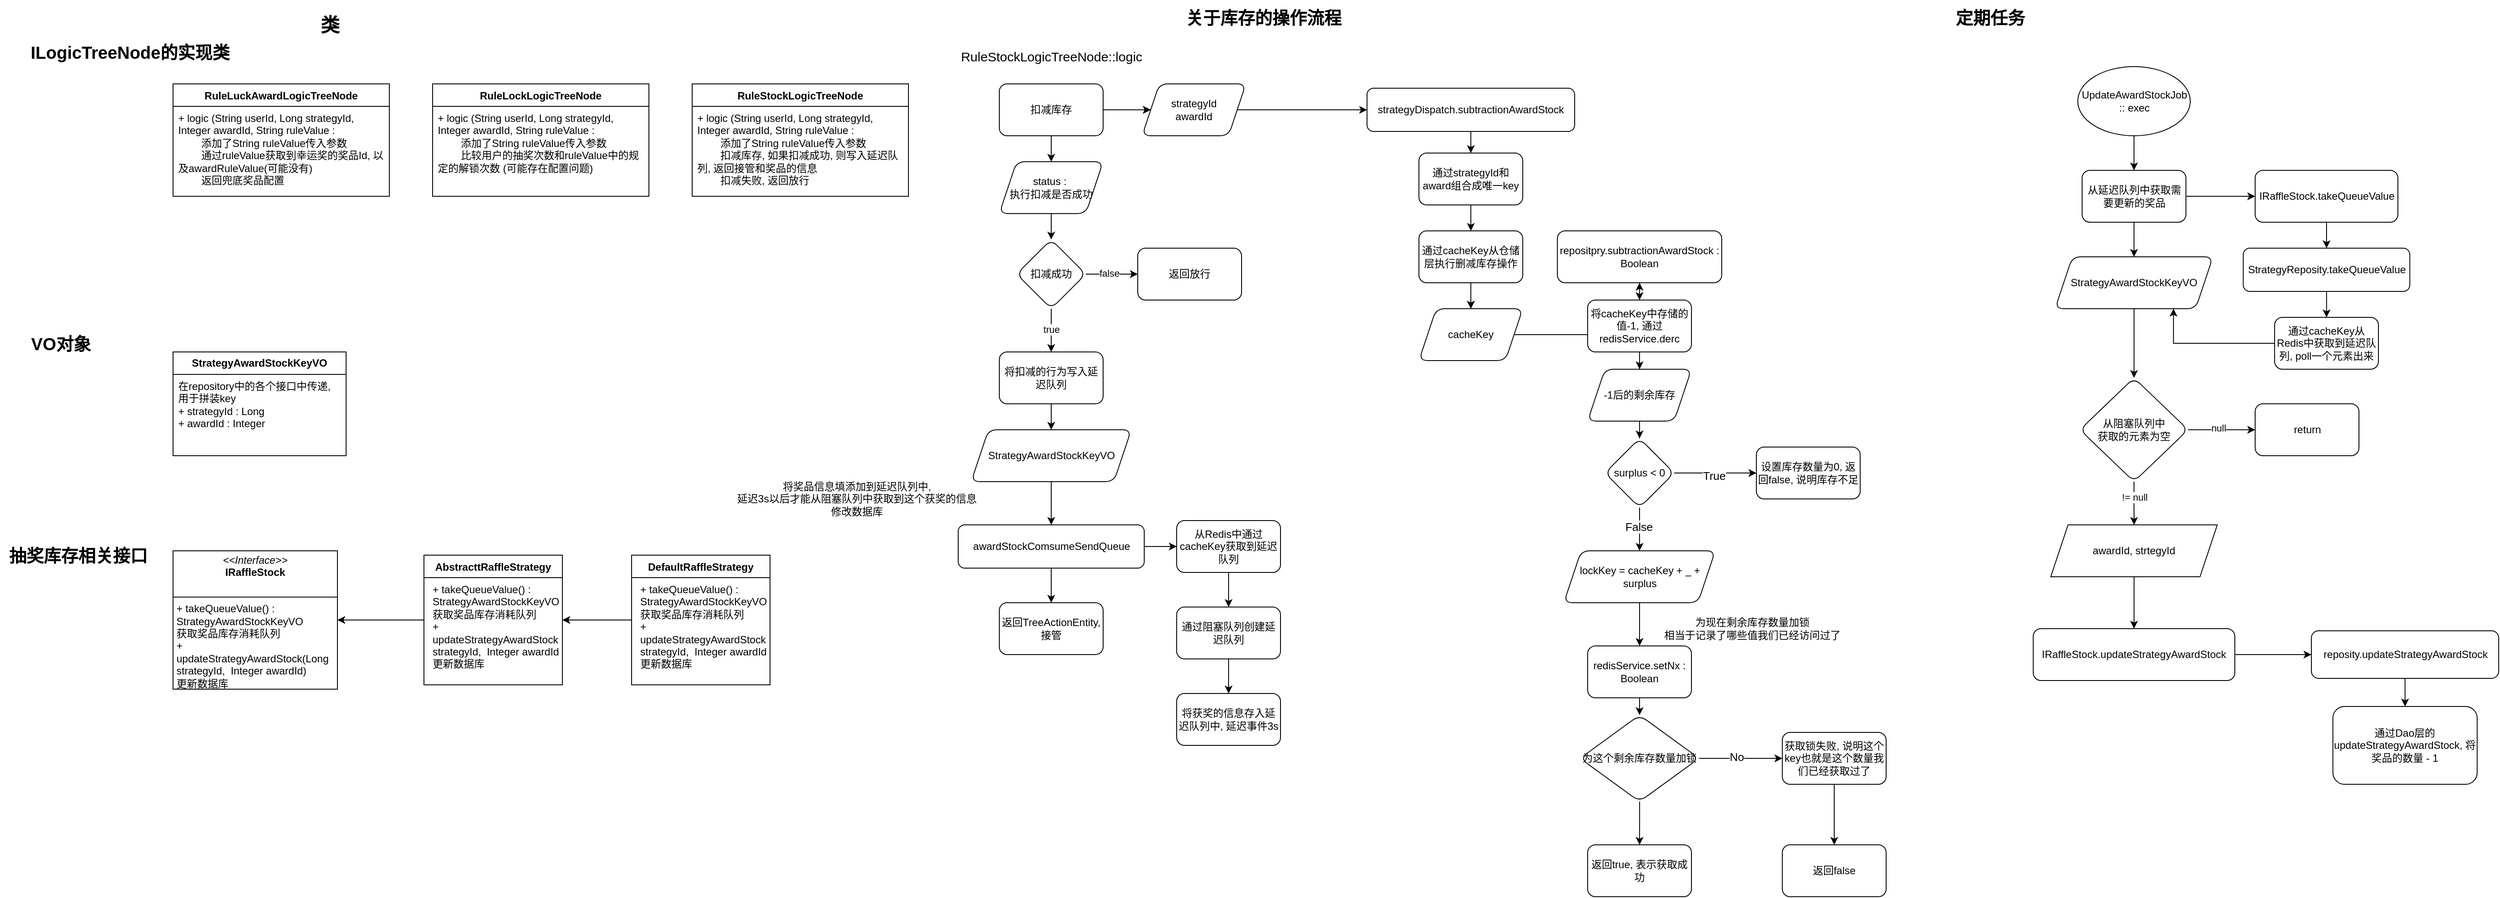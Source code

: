 <mxfile version="26.0.16">
  <diagram id="C5RBs43oDa-KdzZeNtuy" name="Page-1">
    <mxGraphModel dx="2257" dy="690" grid="1" gridSize="10" guides="1" tooltips="1" connect="1" arrows="1" fold="1" page="1" pageScale="1" pageWidth="827" pageHeight="1169" math="0" shadow="0">
      <root>
        <mxCell id="WIyWlLk6GJQsqaUBKTNV-0" />
        <mxCell id="WIyWlLk6GJQsqaUBKTNV-1" parent="WIyWlLk6GJQsqaUBKTNV-0" />
        <mxCell id="Dooa5Wcz_G5T01U4nuBo-0" value="&lt;b&gt;&lt;font style=&quot;font-size: 22px;&quot;&gt;类&lt;/font&gt;&lt;/b&gt;" style="text;html=1;align=center;verticalAlign=middle;resizable=0;points=[];autosize=1;strokeColor=none;fillColor=none;" parent="WIyWlLk6GJQsqaUBKTNV-1" vertex="1">
          <mxGeometry x="-464" y="63" width="50" height="40" as="geometry" />
        </mxCell>
        <mxCell id="Dooa5Wcz_G5T01U4nuBo-1" value="RuleLuckAwardLogicTreeNode" style="swimlane;fontStyle=1;align=center;verticalAlign=top;childLayout=stackLayout;horizontal=1;startSize=26;horizontalStack=0;resizeParent=1;resizeParentMax=0;resizeLast=0;collapsible=1;marginBottom=0;whiteSpace=wrap;html=1;" parent="WIyWlLk6GJQsqaUBKTNV-1" vertex="1">
          <mxGeometry x="-620" y="150" width="250" height="130" as="geometry" />
        </mxCell>
        <mxCell id="Dooa5Wcz_G5T01U4nuBo-4" value="+ logic (String userId, Long strategyId, Integer awardId, String ruleValue :&amp;nbsp;&lt;div&gt;&lt;span style=&quot;white-space: pre;&quot;&gt;&#x9;&lt;/span&gt;添加了String ruleValue传入参数&lt;/div&gt;&lt;div&gt;&lt;span style=&quot;white-space: pre;&quot;&gt;&#x9;&lt;/span&gt;通过ruleValue获取到幸运奖的奖品Id, 以及awardRuleValue(可能没有)&lt;br&gt;&lt;/div&gt;&lt;div&gt;&lt;span style=&quot;white-space: pre;&quot;&gt;&#x9;&lt;/span&gt;返回兜底奖品配置&lt;br&gt;&lt;/div&gt;" style="text;strokeColor=none;fillColor=none;align=left;verticalAlign=top;spacingLeft=4;spacingRight=4;overflow=hidden;rotatable=0;points=[[0,0.5],[1,0.5]];portConstraint=eastwest;whiteSpace=wrap;html=1;" parent="Dooa5Wcz_G5T01U4nuBo-1" vertex="1">
          <mxGeometry y="26" width="250" height="104" as="geometry" />
        </mxCell>
        <mxCell id="Dooa5Wcz_G5T01U4nuBo-5" value="RuleLockLogicTreeNode" style="swimlane;fontStyle=1;align=center;verticalAlign=top;childLayout=stackLayout;horizontal=1;startSize=26;horizontalStack=0;resizeParent=1;resizeParentMax=0;resizeLast=0;collapsible=1;marginBottom=0;whiteSpace=wrap;html=1;" parent="WIyWlLk6GJQsqaUBKTNV-1" vertex="1">
          <mxGeometry x="-320" y="150" width="250" height="130" as="geometry" />
        </mxCell>
        <mxCell id="Dooa5Wcz_G5T01U4nuBo-6" value="+ logic (String userId, Long strategyId, Integer awardId, String ruleValue :&amp;nbsp;&lt;div&gt;&lt;span style=&quot;white-space: pre;&quot;&gt;&#x9;&lt;/span&gt;添加了String ruleValue传入参数&lt;/div&gt;&lt;div&gt;&lt;span style=&quot;white-space: pre;&quot;&gt;&#x9;&lt;/span&gt;比较用户的抽奖次数和ruleValue中的规定的解锁次数 (可能存在配置问题)&lt;/div&gt;" style="text;strokeColor=none;fillColor=none;align=left;verticalAlign=top;spacingLeft=4;spacingRight=4;overflow=hidden;rotatable=0;points=[[0,0.5],[1,0.5]];portConstraint=eastwest;whiteSpace=wrap;html=1;" parent="Dooa5Wcz_G5T01U4nuBo-5" vertex="1">
          <mxGeometry y="26" width="250" height="104" as="geometry" />
        </mxCell>
        <mxCell id="Dooa5Wcz_G5T01U4nuBo-7" value="RuleStockLogicTreeNode" style="swimlane;fontStyle=1;align=center;verticalAlign=top;childLayout=stackLayout;horizontal=1;startSize=26;horizontalStack=0;resizeParent=1;resizeParentMax=0;resizeLast=0;collapsible=1;marginBottom=0;whiteSpace=wrap;html=1;" parent="WIyWlLk6GJQsqaUBKTNV-1" vertex="1">
          <mxGeometry x="-20" y="150" width="250" height="130" as="geometry" />
        </mxCell>
        <mxCell id="Dooa5Wcz_G5T01U4nuBo-8" value="+ logic (String userId, Long strategyId, Integer awardId, String ruleValue :&amp;nbsp;&lt;div&gt;&lt;span style=&quot;white-space: pre;&quot;&gt;&#x9;&lt;/span&gt;添加了String ruleValue传入参数&lt;/div&gt;&lt;div&gt;&lt;span style=&quot;white-space: pre;&quot;&gt;&#x9;&lt;/span&gt;扣减库存, 如果扣减成功, 则写入延迟队列, 返回接管和奖品的信息&lt;br&gt;&lt;span style=&quot;white-space: pre;&quot;&gt;&#x9;&lt;/span&gt;扣减失败, 返回放行&lt;br&gt;&lt;/div&gt;" style="text;strokeColor=none;fillColor=none;align=left;verticalAlign=top;spacingLeft=4;spacingRight=4;overflow=hidden;rotatable=0;points=[[0,0.5],[1,0.5]];portConstraint=eastwest;whiteSpace=wrap;html=1;" parent="Dooa5Wcz_G5T01U4nuBo-7" vertex="1">
          <mxGeometry y="26" width="250" height="104" as="geometry" />
        </mxCell>
        <mxCell id="Dooa5Wcz_G5T01U4nuBo-10" value="&lt;font style=&quot;font-size: 20px;&quot;&gt;关于库存的操作流程&lt;/font&gt;" style="text;html=1;align=center;verticalAlign=middle;resizable=0;points=[];autosize=1;strokeColor=none;fillColor=none;fontStyle=1" parent="WIyWlLk6GJQsqaUBKTNV-1" vertex="1">
          <mxGeometry x="540" y="53" width="200" height="40" as="geometry" />
        </mxCell>
        <mxCell id="Dooa5Wcz_G5T01U4nuBo-15" value="" style="edgeStyle=orthogonalEdgeStyle;rounded=0;orthogonalLoop=1;jettySize=auto;html=1;" parent="WIyWlLk6GJQsqaUBKTNV-1" source="Dooa5Wcz_G5T01U4nuBo-17" target="Dooa5Wcz_G5T01U4nuBo-14" edge="1">
          <mxGeometry relative="1" as="geometry" />
        </mxCell>
        <mxCell id="Dooa5Wcz_G5T01U4nuBo-18" value="" style="edgeStyle=orthogonalEdgeStyle;rounded=0;orthogonalLoop=1;jettySize=auto;html=1;" parent="WIyWlLk6GJQsqaUBKTNV-1" source="Dooa5Wcz_G5T01U4nuBo-11" target="Dooa5Wcz_G5T01U4nuBo-17" edge="1">
          <mxGeometry relative="1" as="geometry" />
        </mxCell>
        <mxCell id="Dooa5Wcz_G5T01U4nuBo-63" value="" style="edgeStyle=orthogonalEdgeStyle;rounded=0;orthogonalLoop=1;jettySize=auto;html=1;" parent="WIyWlLk6GJQsqaUBKTNV-1" source="Dooa5Wcz_G5T01U4nuBo-11" target="Dooa5Wcz_G5T01U4nuBo-62" edge="1">
          <mxGeometry relative="1" as="geometry" />
        </mxCell>
        <mxCell id="Dooa5Wcz_G5T01U4nuBo-11" value="扣减库存" style="rounded=1;whiteSpace=wrap;html=1;" parent="WIyWlLk6GJQsqaUBKTNV-1" vertex="1">
          <mxGeometry x="335" y="150" width="120" height="60" as="geometry" />
        </mxCell>
        <mxCell id="Dooa5Wcz_G5T01U4nuBo-13" value="RuleStockLogicTreeNode::logic" style="text;html=1;align=center;verticalAlign=middle;resizable=0;points=[];autosize=1;strokeColor=none;fillColor=none;fontSize=15;" parent="WIyWlLk6GJQsqaUBKTNV-1" vertex="1">
          <mxGeometry x="280" y="103" width="230" height="30" as="geometry" />
        </mxCell>
        <mxCell id="Dooa5Wcz_G5T01U4nuBo-21" value="" style="edgeStyle=orthogonalEdgeStyle;rounded=0;orthogonalLoop=1;jettySize=auto;html=1;" parent="WIyWlLk6GJQsqaUBKTNV-1" source="Dooa5Wcz_G5T01U4nuBo-14" target="Dooa5Wcz_G5T01U4nuBo-20" edge="1">
          <mxGeometry relative="1" as="geometry" />
        </mxCell>
        <mxCell id="Dooa5Wcz_G5T01U4nuBo-14" value="strategyDispatch.subtractionAwardStock" style="whiteSpace=wrap;html=1;rounded=1;" parent="WIyWlLk6GJQsqaUBKTNV-1" vertex="1">
          <mxGeometry x="760" y="155" width="240" height="50" as="geometry" />
        </mxCell>
        <mxCell id="Dooa5Wcz_G5T01U4nuBo-19" value="" style="edgeStyle=orthogonalEdgeStyle;rounded=0;orthogonalLoop=1;jettySize=auto;html=1;" parent="WIyWlLk6GJQsqaUBKTNV-1" source="Dooa5Wcz_G5T01U4nuBo-11" target="Dooa5Wcz_G5T01U4nuBo-17" edge="1">
          <mxGeometry relative="1" as="geometry">
            <mxPoint x="455" y="180" as="sourcePoint" />
            <mxPoint x="660" y="180" as="targetPoint" />
          </mxGeometry>
        </mxCell>
        <mxCell id="Dooa5Wcz_G5T01U4nuBo-17" value="strategyId&lt;br&gt;awardId" style="shape=parallelogram;perimeter=parallelogramPerimeter;whiteSpace=wrap;html=1;fixedSize=1;rounded=1;" parent="WIyWlLk6GJQsqaUBKTNV-1" vertex="1">
          <mxGeometry x="500" y="150" width="120" height="60" as="geometry" />
        </mxCell>
        <mxCell id="Dooa5Wcz_G5T01U4nuBo-23" value="" style="edgeStyle=orthogonalEdgeStyle;rounded=0;orthogonalLoop=1;jettySize=auto;html=1;" parent="WIyWlLk6GJQsqaUBKTNV-1" source="Dooa5Wcz_G5T01U4nuBo-20" target="Dooa5Wcz_G5T01U4nuBo-22" edge="1">
          <mxGeometry relative="1" as="geometry" />
        </mxCell>
        <mxCell id="Dooa5Wcz_G5T01U4nuBo-20" value="通过strategyId和award组合成唯一key" style="whiteSpace=wrap;html=1;rounded=1;" parent="WIyWlLk6GJQsqaUBKTNV-1" vertex="1">
          <mxGeometry x="820" y="230" width="120" height="60" as="geometry" />
        </mxCell>
        <mxCell id="Dooa5Wcz_G5T01U4nuBo-25" value="" style="edgeStyle=orthogonalEdgeStyle;rounded=0;orthogonalLoop=1;jettySize=auto;html=1;" parent="WIyWlLk6GJQsqaUBKTNV-1" source="Dooa5Wcz_G5T01U4nuBo-26" target="Dooa5Wcz_G5T01U4nuBo-24" edge="1">
          <mxGeometry relative="1" as="geometry" />
        </mxCell>
        <mxCell id="Dooa5Wcz_G5T01U4nuBo-27" value="" style="edgeStyle=orthogonalEdgeStyle;rounded=0;orthogonalLoop=1;jettySize=auto;html=1;" parent="WIyWlLk6GJQsqaUBKTNV-1" source="Dooa5Wcz_G5T01U4nuBo-22" target="Dooa5Wcz_G5T01U4nuBo-26" edge="1">
          <mxGeometry relative="1" as="geometry" />
        </mxCell>
        <mxCell id="Dooa5Wcz_G5T01U4nuBo-22" value="通过cacheKey从仓储层执行删减库存操作" style="whiteSpace=wrap;html=1;rounded=1;" parent="WIyWlLk6GJQsqaUBKTNV-1" vertex="1">
          <mxGeometry x="820" y="320" width="120" height="60" as="geometry" />
        </mxCell>
        <mxCell id="Dooa5Wcz_G5T01U4nuBo-30" value="" style="edgeStyle=orthogonalEdgeStyle;rounded=0;orthogonalLoop=1;jettySize=auto;html=1;" parent="WIyWlLk6GJQsqaUBKTNV-1" source="Dooa5Wcz_G5T01U4nuBo-24" target="Dooa5Wcz_G5T01U4nuBo-29" edge="1">
          <mxGeometry relative="1" as="geometry" />
        </mxCell>
        <mxCell id="Dooa5Wcz_G5T01U4nuBo-24" value="repositpry.subtractionAwardStock : Boolean" style="whiteSpace=wrap;html=1;rounded=1;" parent="WIyWlLk6GJQsqaUBKTNV-1" vertex="1">
          <mxGeometry x="980" y="320" width="190" height="60" as="geometry" />
        </mxCell>
        <mxCell id="Dooa5Wcz_G5T01U4nuBo-28" value="" style="edgeStyle=orthogonalEdgeStyle;rounded=0;orthogonalLoop=1;jettySize=auto;html=1;" parent="WIyWlLk6GJQsqaUBKTNV-1" source="Dooa5Wcz_G5T01U4nuBo-22" target="Dooa5Wcz_G5T01U4nuBo-26" edge="1">
          <mxGeometry relative="1" as="geometry">
            <mxPoint x="940" y="350" as="sourcePoint" />
            <mxPoint x="1130" y="350" as="targetPoint" />
          </mxGeometry>
        </mxCell>
        <mxCell id="Dooa5Wcz_G5T01U4nuBo-26" value="cacheKey" style="shape=parallelogram;perimeter=parallelogramPerimeter;whiteSpace=wrap;html=1;fixedSize=1;rounded=1;" parent="WIyWlLk6GJQsqaUBKTNV-1" vertex="1">
          <mxGeometry x="820" y="410" width="120" height="60" as="geometry" />
        </mxCell>
        <mxCell id="Dooa5Wcz_G5T01U4nuBo-37" value="" style="edgeStyle=orthogonalEdgeStyle;rounded=0;orthogonalLoop=1;jettySize=auto;html=1;" parent="WIyWlLk6GJQsqaUBKTNV-1" source="Dooa5Wcz_G5T01U4nuBo-29" target="Dooa5Wcz_G5T01U4nuBo-36" edge="1">
          <mxGeometry relative="1" as="geometry" />
        </mxCell>
        <mxCell id="Dooa5Wcz_G5T01U4nuBo-29" value="将cacheKey中存储的值-1, 通过redisService.derc" style="whiteSpace=wrap;html=1;rounded=1;" parent="WIyWlLk6GJQsqaUBKTNV-1" vertex="1">
          <mxGeometry x="1015" y="400" width="120" height="60" as="geometry" />
        </mxCell>
        <mxCell id="Dooa5Wcz_G5T01U4nuBo-39" value="" style="edgeStyle=orthogonalEdgeStyle;rounded=0;orthogonalLoop=1;jettySize=auto;html=1;" parent="WIyWlLk6GJQsqaUBKTNV-1" source="Dooa5Wcz_G5T01U4nuBo-36" target="Dooa5Wcz_G5T01U4nuBo-38" edge="1">
          <mxGeometry relative="1" as="geometry" />
        </mxCell>
        <mxCell id="Dooa5Wcz_G5T01U4nuBo-36" value="-1后的剩余库存" style="shape=parallelogram;perimeter=parallelogramPerimeter;whiteSpace=wrap;html=1;fixedSize=1;rounded=1;" parent="WIyWlLk6GJQsqaUBKTNV-1" vertex="1">
          <mxGeometry x="1015" y="480" width="120" height="60" as="geometry" />
        </mxCell>
        <mxCell id="Dooa5Wcz_G5T01U4nuBo-41" value="" style="edgeStyle=orthogonalEdgeStyle;rounded=0;orthogonalLoop=1;jettySize=auto;html=1;" parent="WIyWlLk6GJQsqaUBKTNV-1" source="Dooa5Wcz_G5T01U4nuBo-38" target="Dooa5Wcz_G5T01U4nuBo-40" edge="1">
          <mxGeometry relative="1" as="geometry" />
        </mxCell>
        <mxCell id="Dooa5Wcz_G5T01U4nuBo-42" value="&lt;font style=&quot;font-size: 13px;&quot;&gt;True&lt;/font&gt;" style="edgeLabel;html=1;align=center;verticalAlign=middle;resizable=0;points=[];" parent="Dooa5Wcz_G5T01U4nuBo-41" vertex="1" connectable="0">
          <mxGeometry x="-0.039" y="-3" relative="1" as="geometry">
            <mxPoint as="offset" />
          </mxGeometry>
        </mxCell>
        <mxCell id="Dooa5Wcz_G5T01U4nuBo-44" value="" style="edgeStyle=orthogonalEdgeStyle;rounded=0;orthogonalLoop=1;jettySize=auto;html=1;" parent="WIyWlLk6GJQsqaUBKTNV-1" source="Dooa5Wcz_G5T01U4nuBo-38" target="Dooa5Wcz_G5T01U4nuBo-43" edge="1">
          <mxGeometry relative="1" as="geometry" />
        </mxCell>
        <mxCell id="Dooa5Wcz_G5T01U4nuBo-46" value="&lt;font style=&quot;font-size: 13px;&quot;&gt;False&lt;/font&gt;" style="edgeLabel;html=1;align=center;verticalAlign=middle;resizable=0;points=[];" parent="Dooa5Wcz_G5T01U4nuBo-44" vertex="1" connectable="0">
          <mxGeometry x="-0.141" y="-1" relative="1" as="geometry">
            <mxPoint as="offset" />
          </mxGeometry>
        </mxCell>
        <mxCell id="Dooa5Wcz_G5T01U4nuBo-38" value="surplus &amp;lt; 0" style="rhombus;whiteSpace=wrap;html=1;rounded=1;" parent="WIyWlLk6GJQsqaUBKTNV-1" vertex="1">
          <mxGeometry x="1035" y="560" width="80" height="80" as="geometry" />
        </mxCell>
        <mxCell id="Dooa5Wcz_G5T01U4nuBo-40" value="设置库存数量为0, 返回false, 说明库存不足" style="whiteSpace=wrap;html=1;rounded=1;" parent="WIyWlLk6GJQsqaUBKTNV-1" vertex="1">
          <mxGeometry x="1210" y="570" width="120" height="60" as="geometry" />
        </mxCell>
        <mxCell id="Dooa5Wcz_G5T01U4nuBo-49" style="edgeStyle=orthogonalEdgeStyle;rounded=0;orthogonalLoop=1;jettySize=auto;html=1;entryX=0.5;entryY=0;entryDx=0;entryDy=0;" parent="WIyWlLk6GJQsqaUBKTNV-1" source="Dooa5Wcz_G5T01U4nuBo-43" target="Dooa5Wcz_G5T01U4nuBo-47" edge="1">
          <mxGeometry relative="1" as="geometry" />
        </mxCell>
        <mxCell id="Dooa5Wcz_G5T01U4nuBo-43" value="lockKey = cacheKey + _ + surplus" style="shape=parallelogram;perimeter=parallelogramPerimeter;whiteSpace=wrap;html=1;fixedSize=1;rounded=1;" parent="WIyWlLk6GJQsqaUBKTNV-1" vertex="1">
          <mxGeometry x="987.5" y="690" width="175" height="60" as="geometry" />
        </mxCell>
        <mxCell id="Dooa5Wcz_G5T01U4nuBo-54" value="" style="edgeStyle=orthogonalEdgeStyle;rounded=0;orthogonalLoop=1;jettySize=auto;html=1;" parent="WIyWlLk6GJQsqaUBKTNV-1" source="Dooa5Wcz_G5T01U4nuBo-47" target="Dooa5Wcz_G5T01U4nuBo-53" edge="1">
          <mxGeometry relative="1" as="geometry" />
        </mxCell>
        <mxCell id="Dooa5Wcz_G5T01U4nuBo-47" value="redisService.setNx : Boolean" style="whiteSpace=wrap;html=1;rounded=1;" parent="WIyWlLk6GJQsqaUBKTNV-1" vertex="1">
          <mxGeometry x="1015" y="800" width="120" height="60" as="geometry" />
        </mxCell>
        <mxCell id="Dooa5Wcz_G5T01U4nuBo-50" value="为现在剩余库存数量加锁&lt;br&gt;相当于记录了哪些值我们已经访问过了" style="text;html=1;align=center;verticalAlign=middle;resizable=0;points=[];autosize=1;strokeColor=none;fillColor=none;" parent="WIyWlLk6GJQsqaUBKTNV-1" vertex="1">
          <mxGeometry x="1090" y="760" width="230" height="40" as="geometry" />
        </mxCell>
        <mxCell id="Dooa5Wcz_G5T01U4nuBo-56" value="" style="edgeStyle=orthogonalEdgeStyle;rounded=0;orthogonalLoop=1;jettySize=auto;html=1;" parent="WIyWlLk6GJQsqaUBKTNV-1" source="Dooa5Wcz_G5T01U4nuBo-53" target="Dooa5Wcz_G5T01U4nuBo-55" edge="1">
          <mxGeometry relative="1" as="geometry" />
        </mxCell>
        <mxCell id="Dooa5Wcz_G5T01U4nuBo-59" value="&lt;font style=&quot;font-size: 13px;&quot;&gt;No&lt;/font&gt;" style="edgeLabel;html=1;align=center;verticalAlign=middle;resizable=0;points=[];" parent="Dooa5Wcz_G5T01U4nuBo-56" vertex="1" connectable="0">
          <mxGeometry x="-0.108" y="2" relative="1" as="geometry">
            <mxPoint as="offset" />
          </mxGeometry>
        </mxCell>
        <mxCell id="Dooa5Wcz_G5T01U4nuBo-58" value="" style="edgeStyle=orthogonalEdgeStyle;rounded=0;orthogonalLoop=1;jettySize=auto;html=1;" parent="WIyWlLk6GJQsqaUBKTNV-1" source="Dooa5Wcz_G5T01U4nuBo-53" target="Dooa5Wcz_G5T01U4nuBo-57" edge="1">
          <mxGeometry relative="1" as="geometry" />
        </mxCell>
        <mxCell id="Dooa5Wcz_G5T01U4nuBo-53" value="为这个剩余库存数量加锁" style="rhombus;whiteSpace=wrap;html=1;rounded=1;" parent="WIyWlLk6GJQsqaUBKTNV-1" vertex="1">
          <mxGeometry x="1006.25" y="880" width="137.5" height="100" as="geometry" />
        </mxCell>
        <mxCell id="Dooa5Wcz_G5T01U4nuBo-61" value="" style="edgeStyle=orthogonalEdgeStyle;rounded=0;orthogonalLoop=1;jettySize=auto;html=1;" parent="WIyWlLk6GJQsqaUBKTNV-1" source="Dooa5Wcz_G5T01U4nuBo-55" target="Dooa5Wcz_G5T01U4nuBo-60" edge="1">
          <mxGeometry relative="1" as="geometry" />
        </mxCell>
        <mxCell id="Dooa5Wcz_G5T01U4nuBo-55" value="获取锁失败, 说明这个key也就是这个数量我们已经获取过了" style="whiteSpace=wrap;html=1;rounded=1;" parent="WIyWlLk6GJQsqaUBKTNV-1" vertex="1">
          <mxGeometry x="1240" y="900" width="120" height="60" as="geometry" />
        </mxCell>
        <mxCell id="Dooa5Wcz_G5T01U4nuBo-57" value="返回true, 表示获取成功" style="whiteSpace=wrap;html=1;rounded=1;" parent="WIyWlLk6GJQsqaUBKTNV-1" vertex="1">
          <mxGeometry x="1015" y="1030" width="120" height="60" as="geometry" />
        </mxCell>
        <mxCell id="Dooa5Wcz_G5T01U4nuBo-60" value="返回false" style="whiteSpace=wrap;html=1;rounded=1;" parent="WIyWlLk6GJQsqaUBKTNV-1" vertex="1">
          <mxGeometry x="1240" y="1030" width="120" height="60" as="geometry" />
        </mxCell>
        <mxCell id="Dooa5Wcz_G5T01U4nuBo-67" value="" style="edgeStyle=orthogonalEdgeStyle;rounded=0;orthogonalLoop=1;jettySize=auto;html=1;" parent="WIyWlLk6GJQsqaUBKTNV-1" source="Dooa5Wcz_G5T01U4nuBo-62" target="Dooa5Wcz_G5T01U4nuBo-66" edge="1">
          <mxGeometry relative="1" as="geometry" />
        </mxCell>
        <mxCell id="Dooa5Wcz_G5T01U4nuBo-62" value="status :&amp;nbsp;&lt;br&gt;执行扣减是否成功" style="shape=parallelogram;perimeter=parallelogramPerimeter;whiteSpace=wrap;html=1;fixedSize=1;rounded=1;" parent="WIyWlLk6GJQsqaUBKTNV-1" vertex="1">
          <mxGeometry x="335" y="240" width="120" height="60" as="geometry" />
        </mxCell>
        <mxCell id="Dooa5Wcz_G5T01U4nuBo-69" value="" style="edgeStyle=orthogonalEdgeStyle;rounded=0;orthogonalLoop=1;jettySize=auto;html=1;" parent="WIyWlLk6GJQsqaUBKTNV-1" source="Dooa5Wcz_G5T01U4nuBo-66" target="Dooa5Wcz_G5T01U4nuBo-68" edge="1">
          <mxGeometry relative="1" as="geometry" />
        </mxCell>
        <mxCell id="Dooa5Wcz_G5T01U4nuBo-70" value="false" style="edgeLabel;html=1;align=center;verticalAlign=middle;resizable=0;points=[];" parent="Dooa5Wcz_G5T01U4nuBo-69" vertex="1" connectable="0">
          <mxGeometry x="-0.105" y="1" relative="1" as="geometry">
            <mxPoint as="offset" />
          </mxGeometry>
        </mxCell>
        <mxCell id="Dooa5Wcz_G5T01U4nuBo-72" value="" style="edgeStyle=orthogonalEdgeStyle;rounded=0;orthogonalLoop=1;jettySize=auto;html=1;" parent="WIyWlLk6GJQsqaUBKTNV-1" source="Dooa5Wcz_G5T01U4nuBo-66" target="Dooa5Wcz_G5T01U4nuBo-71" edge="1">
          <mxGeometry relative="1" as="geometry" />
        </mxCell>
        <mxCell id="Dooa5Wcz_G5T01U4nuBo-73" value="true" style="edgeLabel;html=1;align=center;verticalAlign=middle;resizable=0;points=[];" parent="Dooa5Wcz_G5T01U4nuBo-72" vertex="1" connectable="0">
          <mxGeometry x="-0.037" relative="1" as="geometry">
            <mxPoint as="offset" />
          </mxGeometry>
        </mxCell>
        <mxCell id="Dooa5Wcz_G5T01U4nuBo-66" value="扣减成功" style="rhombus;whiteSpace=wrap;html=1;rounded=1;" parent="WIyWlLk6GJQsqaUBKTNV-1" vertex="1">
          <mxGeometry x="355" y="330" width="80" height="80" as="geometry" />
        </mxCell>
        <mxCell id="Dooa5Wcz_G5T01U4nuBo-68" value="返回放行" style="whiteSpace=wrap;html=1;rounded=1;" parent="WIyWlLk6GJQsqaUBKTNV-1" vertex="1">
          <mxGeometry x="495" y="340" width="120" height="60" as="geometry" />
        </mxCell>
        <mxCell id="Dooa5Wcz_G5T01U4nuBo-75" value="" style="edgeStyle=orthogonalEdgeStyle;rounded=0;orthogonalLoop=1;jettySize=auto;html=1;" parent="WIyWlLk6GJQsqaUBKTNV-1" source="Dooa5Wcz_G5T01U4nuBo-71" target="Dooa5Wcz_G5T01U4nuBo-74" edge="1">
          <mxGeometry relative="1" as="geometry" />
        </mxCell>
        <mxCell id="Dooa5Wcz_G5T01U4nuBo-71" value="将扣减的行为写入延迟队列" style="whiteSpace=wrap;html=1;rounded=1;" parent="WIyWlLk6GJQsqaUBKTNV-1" vertex="1">
          <mxGeometry x="335" y="460" width="120" height="60" as="geometry" />
        </mxCell>
        <mxCell id="Dooa5Wcz_G5T01U4nuBo-77" value="" style="edgeStyle=orthogonalEdgeStyle;rounded=0;orthogonalLoop=1;jettySize=auto;html=1;" parent="WIyWlLk6GJQsqaUBKTNV-1" source="Dooa5Wcz_G5T01U4nuBo-74" target="Dooa5Wcz_G5T01U4nuBo-76" edge="1">
          <mxGeometry relative="1" as="geometry" />
        </mxCell>
        <mxCell id="Dooa5Wcz_G5T01U4nuBo-74" value="StrategyAwardStockKeyVO" style="shape=parallelogram;perimeter=parallelogramPerimeter;whiteSpace=wrap;html=1;fixedSize=1;rounded=1;" parent="WIyWlLk6GJQsqaUBKTNV-1" vertex="1">
          <mxGeometry x="302.5" y="550" width="185" height="60" as="geometry" />
        </mxCell>
        <mxCell id="Dooa5Wcz_G5T01U4nuBo-79" value="" style="edgeStyle=orthogonalEdgeStyle;rounded=0;orthogonalLoop=1;jettySize=auto;html=1;" parent="WIyWlLk6GJQsqaUBKTNV-1" source="Dooa5Wcz_G5T01U4nuBo-76" target="Dooa5Wcz_G5T01U4nuBo-78" edge="1">
          <mxGeometry relative="1" as="geometry" />
        </mxCell>
        <mxCell id="tSwcjx71p-jMXjv4zV67-3" value="" style="edgeStyle=orthogonalEdgeStyle;rounded=0;orthogonalLoop=1;jettySize=auto;html=1;" parent="WIyWlLk6GJQsqaUBKTNV-1" source="Dooa5Wcz_G5T01U4nuBo-76" target="tSwcjx71p-jMXjv4zV67-2" edge="1">
          <mxGeometry relative="1" as="geometry" />
        </mxCell>
        <mxCell id="Dooa5Wcz_G5T01U4nuBo-76" value="awardStockComsumeSendQueue" style="whiteSpace=wrap;html=1;rounded=1;" parent="WIyWlLk6GJQsqaUBKTNV-1" vertex="1">
          <mxGeometry x="287.5" y="660" width="215" height="50" as="geometry" />
        </mxCell>
        <mxCell id="Dooa5Wcz_G5T01U4nuBo-82" value="" style="edgeStyle=orthogonalEdgeStyle;rounded=0;orthogonalLoop=1;jettySize=auto;html=1;" parent="WIyWlLk6GJQsqaUBKTNV-1" source="Dooa5Wcz_G5T01U4nuBo-78" target="Dooa5Wcz_G5T01U4nuBo-81" edge="1">
          <mxGeometry relative="1" as="geometry" />
        </mxCell>
        <mxCell id="Dooa5Wcz_G5T01U4nuBo-78" value="从Redis中通过cacheKey获取到延迟队列" style="whiteSpace=wrap;html=1;rounded=1;" parent="WIyWlLk6GJQsqaUBKTNV-1" vertex="1">
          <mxGeometry x="540" y="655" width="120" height="60" as="geometry" />
        </mxCell>
        <mxCell id="Dooa5Wcz_G5T01U4nuBo-80" value="将奖品信息填添加到延迟队列中, &lt;br&gt;延迟3s以后才能从阻塞队列中获取到这个获奖的信息&lt;br&gt;修改数据库" style="text;html=1;align=center;verticalAlign=middle;resizable=0;points=[];autosize=1;strokeColor=none;fillColor=none;" parent="WIyWlLk6GJQsqaUBKTNV-1" vertex="1">
          <mxGeometry x="20" y="600" width="300" height="60" as="geometry" />
        </mxCell>
        <mxCell id="Dooa5Wcz_G5T01U4nuBo-84" value="" style="edgeStyle=orthogonalEdgeStyle;rounded=0;orthogonalLoop=1;jettySize=auto;html=1;" parent="WIyWlLk6GJQsqaUBKTNV-1" source="Dooa5Wcz_G5T01U4nuBo-81" target="Dooa5Wcz_G5T01U4nuBo-83" edge="1">
          <mxGeometry relative="1" as="geometry" />
        </mxCell>
        <mxCell id="Dooa5Wcz_G5T01U4nuBo-81" value="通过阻塞队列创建延迟队列" style="whiteSpace=wrap;html=1;rounded=1;" parent="WIyWlLk6GJQsqaUBKTNV-1" vertex="1">
          <mxGeometry x="540" y="755" width="120" height="60" as="geometry" />
        </mxCell>
        <mxCell id="Dooa5Wcz_G5T01U4nuBo-83" value="将获奖的信息存入延迟队列中, 延迟事件3s" style="whiteSpace=wrap;html=1;rounded=1;" parent="WIyWlLk6GJQsqaUBKTNV-1" vertex="1">
          <mxGeometry x="540" y="855" width="120" height="60" as="geometry" />
        </mxCell>
        <mxCell id="Dooa5Wcz_G5T01U4nuBo-86" value="&lt;b&gt;StrategyAwardStockKeyVO&lt;/b&gt;" style="swimlane;fontStyle=0;childLayout=stackLayout;horizontal=1;startSize=26;fillColor=none;horizontalStack=0;resizeParent=1;resizeParentMax=0;resizeLast=0;collapsible=1;marginBottom=0;whiteSpace=wrap;html=1;" parent="WIyWlLk6GJQsqaUBKTNV-1" vertex="1">
          <mxGeometry x="-620" y="460" width="200" height="120" as="geometry" />
        </mxCell>
        <mxCell id="Dooa5Wcz_G5T01U4nuBo-87" value="在repository中的各个接口中传递, 用于拼装key&lt;br&gt;+ strategyId : Long&lt;div&gt;+ awardId : Integer&lt;/div&gt;" style="text;strokeColor=none;fillColor=none;align=left;verticalAlign=top;spacingLeft=4;spacingRight=4;overflow=hidden;rotatable=0;points=[[0,0.5],[1,0.5]];portConstraint=eastwest;whiteSpace=wrap;html=1;fontStyle=0" parent="Dooa5Wcz_G5T01U4nuBo-86" vertex="1">
          <mxGeometry y="26" width="200" height="94" as="geometry" />
        </mxCell>
        <mxCell id="Dooa5Wcz_G5T01U4nuBo-90" value="&lt;font style=&quot;font-size: 20px;&quot;&gt;VO对象&lt;/font&gt;" style="text;html=1;align=center;verticalAlign=middle;resizable=0;points=[];autosize=1;strokeColor=none;fillColor=none;fontStyle=1" parent="WIyWlLk6GJQsqaUBKTNV-1" vertex="1">
          <mxGeometry x="-795" y="430" width="90" height="40" as="geometry" />
        </mxCell>
        <mxCell id="tSwcjx71p-jMXjv4zV67-1" value="&lt;b&gt;&lt;font style=&quot;font-size: 20px;&quot;&gt;ILogicTreeNode的实现类&lt;/font&gt;&lt;/b&gt;" style="text;html=1;align=center;verticalAlign=middle;resizable=0;points=[];autosize=1;strokeColor=none;fillColor=none;" parent="WIyWlLk6GJQsqaUBKTNV-1" vertex="1">
          <mxGeometry x="-795" y="93" width="250" height="40" as="geometry" />
        </mxCell>
        <mxCell id="tSwcjx71p-jMXjv4zV67-2" value="返回TreeActionEntity, 接管" style="rounded=1;whiteSpace=wrap;html=1;" parent="WIyWlLk6GJQsqaUBKTNV-1" vertex="1">
          <mxGeometry x="335" y="750" width="120" height="60" as="geometry" />
        </mxCell>
        <mxCell id="IyqTNhM_q4GYK48droa2-0" value="&lt;b&gt;&lt;font style=&quot;font-size: 20px;&quot;&gt;抽奖库存相关接口&lt;/font&gt;&lt;/b&gt;" style="text;html=1;align=center;verticalAlign=middle;resizable=0;points=[];autosize=1;strokeColor=none;fillColor=none;" vertex="1" parent="WIyWlLk6GJQsqaUBKTNV-1">
          <mxGeometry x="-820" y="675" width="180" height="40" as="geometry" />
        </mxCell>
        <mxCell id="IyqTNhM_q4GYK48droa2-1" value="&lt;p style=&quot;margin:0px;margin-top:4px;text-align:center;&quot;&gt;&lt;i&gt;&amp;lt;&amp;lt;Interface&amp;gt;&amp;gt;&lt;/i&gt;&lt;br&gt;&lt;b&gt;IRaffleStock&lt;/b&gt;&lt;/p&gt;&lt;p style=&quot;margin:0px;margin-left:4px;&quot;&gt;&lt;br&gt;&lt;/p&gt;&lt;hr size=&quot;1&quot; style=&quot;border-style:solid;&quot;&gt;&lt;p style=&quot;margin:0px;margin-left:4px;&quot;&gt;+ takeQueueValue() : StrategyAwardStockKeyVO&lt;/p&gt;&lt;p style=&quot;margin:0px;margin-left:4px;&quot;&gt;获取奖品库存消耗队列&lt;/p&gt;&lt;p style=&quot;margin:0px;margin-left:4px;&quot;&gt;+ updateStrategyAwardStock(Long strategyId,&amp;nbsp; Integer awardId)&lt;/p&gt;&lt;p style=&quot;margin:0px;margin-left:4px;&quot;&gt;更新数据库&lt;/p&gt;" style="verticalAlign=top;align=left;overflow=fill;html=1;whiteSpace=wrap;" vertex="1" parent="WIyWlLk6GJQsqaUBKTNV-1">
          <mxGeometry x="-620" y="690" width="190" height="160" as="geometry" />
        </mxCell>
        <mxCell id="IyqTNhM_q4GYK48droa2-12" value="" style="edgeStyle=orthogonalEdgeStyle;rounded=0;orthogonalLoop=1;jettySize=auto;html=1;" edge="1" parent="WIyWlLk6GJQsqaUBKTNV-1" source="IyqTNhM_q4GYK48droa2-2" target="IyqTNhM_q4GYK48droa2-10">
          <mxGeometry relative="1" as="geometry" />
        </mxCell>
        <mxCell id="IyqTNhM_q4GYK48droa2-2" value="DefaultRaffleStrategy" style="swimlane;fontStyle=1;align=center;verticalAlign=top;childLayout=stackLayout;horizontal=1;startSize=26;horizontalStack=0;resizeParent=1;resizeParentMax=0;resizeLast=0;collapsible=1;marginBottom=0;whiteSpace=wrap;html=1;" vertex="1" parent="WIyWlLk6GJQsqaUBKTNV-1">
          <mxGeometry x="-90" y="695" width="160" height="150" as="geometry" />
        </mxCell>
        <mxCell id="IyqTNhM_q4GYK48droa2-5" value="&lt;p style=&quot;margin: 0px 0px 0px 4px;&quot;&gt;+ takeQueueValue() : StrategyAwardStockKeyVO&lt;/p&gt;&lt;p style=&quot;margin: 0px 0px 0px 4px;&quot;&gt;获取奖品库存消耗队列&lt;/p&gt;&lt;p style=&quot;margin: 0px 0px 0px 4px;&quot;&gt;+ updateStrategyAwardStock(Long strategyId,&amp;nbsp; Integer awardId)&lt;/p&gt;&lt;p style=&quot;margin: 0px 0px 0px 4px;&quot;&gt;更新数据库&lt;/p&gt;" style="text;strokeColor=none;fillColor=none;align=left;verticalAlign=top;spacingLeft=4;spacingRight=4;overflow=hidden;rotatable=0;points=[[0,0.5],[1,0.5]];portConstraint=eastwest;whiteSpace=wrap;html=1;" vertex="1" parent="IyqTNhM_q4GYK48droa2-2">
          <mxGeometry y="26" width="160" height="124" as="geometry" />
        </mxCell>
        <mxCell id="IyqTNhM_q4GYK48droa2-13" style="edgeStyle=orthogonalEdgeStyle;rounded=0;orthogonalLoop=1;jettySize=auto;html=1;" edge="1" parent="WIyWlLk6GJQsqaUBKTNV-1" source="IyqTNhM_q4GYK48droa2-10" target="IyqTNhM_q4GYK48droa2-1">
          <mxGeometry relative="1" as="geometry" />
        </mxCell>
        <mxCell id="IyqTNhM_q4GYK48droa2-10" value="AbstracttRaffleStrategy" style="swimlane;fontStyle=1;align=center;verticalAlign=top;childLayout=stackLayout;horizontal=1;startSize=26;horizontalStack=0;resizeParent=1;resizeParentMax=0;resizeLast=0;collapsible=1;marginBottom=0;whiteSpace=wrap;html=1;" vertex="1" parent="WIyWlLk6GJQsqaUBKTNV-1">
          <mxGeometry x="-330" y="695" width="160" height="150" as="geometry" />
        </mxCell>
        <mxCell id="IyqTNhM_q4GYK48droa2-11" value="&lt;p style=&quot;margin: 0px 0px 0px 4px;&quot;&gt;+ takeQueueValue() : StrategyAwardStockKeyVO&lt;/p&gt;&lt;p style=&quot;margin: 0px 0px 0px 4px;&quot;&gt;获取奖品库存消耗队列&lt;/p&gt;&lt;p style=&quot;margin: 0px 0px 0px 4px;&quot;&gt;+ updateStrategyAwardStock(Long strategyId,&amp;nbsp; Integer awardId)&lt;/p&gt;&lt;p style=&quot;margin: 0px 0px 0px 4px;&quot;&gt;更新数据库&lt;/p&gt;" style="text;strokeColor=none;fillColor=none;align=left;verticalAlign=top;spacingLeft=4;spacingRight=4;overflow=hidden;rotatable=0;points=[[0,0.5],[1,0.5]];portConstraint=eastwest;whiteSpace=wrap;html=1;" vertex="1" parent="IyqTNhM_q4GYK48droa2-10">
          <mxGeometry y="26" width="160" height="124" as="geometry" />
        </mxCell>
        <mxCell id="IyqTNhM_q4GYK48droa2-14" value="&lt;b&gt;&lt;font style=&quot;font-size: 20px;&quot;&gt;定期任务&lt;/font&gt;&lt;/b&gt;" style="text;html=1;align=center;verticalAlign=middle;resizable=0;points=[];autosize=1;strokeColor=none;fillColor=none;" vertex="1" parent="WIyWlLk6GJQsqaUBKTNV-1">
          <mxGeometry x="1430" y="53" width="100" height="40" as="geometry" />
        </mxCell>
        <mxCell id="IyqTNhM_q4GYK48droa2-17" value="" style="edgeStyle=orthogonalEdgeStyle;rounded=0;orthogonalLoop=1;jettySize=auto;html=1;" edge="1" parent="WIyWlLk6GJQsqaUBKTNV-1" source="IyqTNhM_q4GYK48droa2-15" target="IyqTNhM_q4GYK48droa2-16">
          <mxGeometry relative="1" as="geometry" />
        </mxCell>
        <mxCell id="IyqTNhM_q4GYK48droa2-15" value="UpdateAwardStockJob :: exec" style="ellipse;whiteSpace=wrap;html=1;rounded=1;" vertex="1" parent="WIyWlLk6GJQsqaUBKTNV-1">
          <mxGeometry x="1581.5" y="130" width="130" height="80" as="geometry" />
        </mxCell>
        <mxCell id="IyqTNhM_q4GYK48droa2-19" value="" style="edgeStyle=orthogonalEdgeStyle;rounded=0;orthogonalLoop=1;jettySize=auto;html=1;" edge="1" parent="WIyWlLk6GJQsqaUBKTNV-1" source="IyqTNhM_q4GYK48droa2-16" target="IyqTNhM_q4GYK48droa2-18">
          <mxGeometry relative="1" as="geometry" />
        </mxCell>
        <mxCell id="IyqTNhM_q4GYK48droa2-29" style="edgeStyle=orthogonalEdgeStyle;rounded=0;orthogonalLoop=1;jettySize=auto;html=1;entryX=0.5;entryY=0;entryDx=0;entryDy=0;" edge="1" parent="WIyWlLk6GJQsqaUBKTNV-1" source="IyqTNhM_q4GYK48droa2-16" target="IyqTNhM_q4GYK48droa2-25">
          <mxGeometry relative="1" as="geometry" />
        </mxCell>
        <mxCell id="IyqTNhM_q4GYK48droa2-16" value="从延迟队列中获取需要更新的奖品" style="whiteSpace=wrap;html=1;rounded=1;" vertex="1" parent="WIyWlLk6GJQsqaUBKTNV-1">
          <mxGeometry x="1586.5" y="250" width="120" height="60" as="geometry" />
        </mxCell>
        <mxCell id="IyqTNhM_q4GYK48droa2-21" value="" style="edgeStyle=orthogonalEdgeStyle;rounded=0;orthogonalLoop=1;jettySize=auto;html=1;" edge="1" parent="WIyWlLk6GJQsqaUBKTNV-1" source="IyqTNhM_q4GYK48droa2-18" target="IyqTNhM_q4GYK48droa2-20">
          <mxGeometry relative="1" as="geometry" />
        </mxCell>
        <mxCell id="IyqTNhM_q4GYK48droa2-18" value="IRaffleStock.takeQueueValue" style="whiteSpace=wrap;html=1;rounded=1;" vertex="1" parent="WIyWlLk6GJQsqaUBKTNV-1">
          <mxGeometry x="1786.5" y="250" width="165" height="60" as="geometry" />
        </mxCell>
        <mxCell id="IyqTNhM_q4GYK48droa2-23" value="" style="edgeStyle=orthogonalEdgeStyle;rounded=0;orthogonalLoop=1;jettySize=auto;html=1;" edge="1" parent="WIyWlLk6GJQsqaUBKTNV-1" source="IyqTNhM_q4GYK48droa2-20" target="IyqTNhM_q4GYK48droa2-22">
          <mxGeometry relative="1" as="geometry" />
        </mxCell>
        <mxCell id="IyqTNhM_q4GYK48droa2-20" value="StrategyReposity.takeQueueValue" style="whiteSpace=wrap;html=1;rounded=1;" vertex="1" parent="WIyWlLk6GJQsqaUBKTNV-1">
          <mxGeometry x="1772.75" y="340" width="192.5" height="50" as="geometry" />
        </mxCell>
        <mxCell id="IyqTNhM_q4GYK48droa2-30" style="edgeStyle=orthogonalEdgeStyle;rounded=0;orthogonalLoop=1;jettySize=auto;html=1;entryX=0.75;entryY=1;entryDx=0;entryDy=0;" edge="1" parent="WIyWlLk6GJQsqaUBKTNV-1" source="IyqTNhM_q4GYK48droa2-22" target="IyqTNhM_q4GYK48droa2-25">
          <mxGeometry relative="1" as="geometry" />
        </mxCell>
        <mxCell id="IyqTNhM_q4GYK48droa2-22" value="通过cacheKey从Redis中获取到延迟队列, poll一个元素出来" style="whiteSpace=wrap;html=1;rounded=1;" vertex="1" parent="WIyWlLk6GJQsqaUBKTNV-1">
          <mxGeometry x="1809" y="420" width="120" height="60" as="geometry" />
        </mxCell>
        <mxCell id="IyqTNhM_q4GYK48droa2-34" value="" style="edgeStyle=orthogonalEdgeStyle;rounded=0;orthogonalLoop=1;jettySize=auto;html=1;" edge="1" parent="WIyWlLk6GJQsqaUBKTNV-1" source="IyqTNhM_q4GYK48droa2-25" target="IyqTNhM_q4GYK48droa2-33">
          <mxGeometry relative="1" as="geometry" />
        </mxCell>
        <mxCell id="IyqTNhM_q4GYK48droa2-25" value="StrategyAwardStockKeyVO" style="shape=parallelogram;perimeter=parallelogramPerimeter;whiteSpace=wrap;html=1;fixedSize=1;rounded=1;" vertex="1" parent="WIyWlLk6GJQsqaUBKTNV-1">
          <mxGeometry x="1555.25" y="350" width="182.5" height="60" as="geometry" />
        </mxCell>
        <mxCell id="IyqTNhM_q4GYK48droa2-36" value="" style="edgeStyle=orthogonalEdgeStyle;rounded=0;orthogonalLoop=1;jettySize=auto;html=1;" edge="1" parent="WIyWlLk6GJQsqaUBKTNV-1" source="IyqTNhM_q4GYK48droa2-33" target="IyqTNhM_q4GYK48droa2-35">
          <mxGeometry relative="1" as="geometry" />
        </mxCell>
        <mxCell id="IyqTNhM_q4GYK48droa2-37" value="null" style="edgeLabel;html=1;align=center;verticalAlign=middle;resizable=0;points=[];" vertex="1" connectable="0" parent="IyqTNhM_q4GYK48droa2-36">
          <mxGeometry x="-0.113" y="2" relative="1" as="geometry">
            <mxPoint as="offset" />
          </mxGeometry>
        </mxCell>
        <mxCell id="IyqTNhM_q4GYK48droa2-39" value="" style="edgeStyle=orthogonalEdgeStyle;rounded=0;orthogonalLoop=1;jettySize=auto;html=1;" edge="1" parent="WIyWlLk6GJQsqaUBKTNV-1" source="IyqTNhM_q4GYK48droa2-33" target="IyqTNhM_q4GYK48droa2-41">
          <mxGeometry relative="1" as="geometry">
            <mxPoint x="1646.5" y="655" as="targetPoint" />
          </mxGeometry>
        </mxCell>
        <mxCell id="IyqTNhM_q4GYK48droa2-40" value="!= null" style="edgeLabel;html=1;align=center;verticalAlign=middle;resizable=0;points=[];" vertex="1" connectable="0" parent="IyqTNhM_q4GYK48droa2-39">
          <mxGeometry x="-0.298" relative="1" as="geometry">
            <mxPoint as="offset" />
          </mxGeometry>
        </mxCell>
        <mxCell id="IyqTNhM_q4GYK48droa2-33" value="从阻塞队列中&lt;br&gt;获取的元素为空" style="rhombus;whiteSpace=wrap;html=1;rounded=1;" vertex="1" parent="WIyWlLk6GJQsqaUBKTNV-1">
          <mxGeometry x="1584" y="490" width="125" height="120" as="geometry" />
        </mxCell>
        <mxCell id="IyqTNhM_q4GYK48droa2-35" value="return" style="whiteSpace=wrap;html=1;rounded=1;" vertex="1" parent="WIyWlLk6GJQsqaUBKTNV-1">
          <mxGeometry x="1786.5" y="520" width="120" height="60" as="geometry" />
        </mxCell>
        <mxCell id="IyqTNhM_q4GYK48droa2-43" value="" style="edgeStyle=orthogonalEdgeStyle;rounded=0;orthogonalLoop=1;jettySize=auto;html=1;" edge="1" parent="WIyWlLk6GJQsqaUBKTNV-1" source="IyqTNhM_q4GYK48droa2-41" target="IyqTNhM_q4GYK48droa2-42">
          <mxGeometry relative="1" as="geometry" />
        </mxCell>
        <mxCell id="IyqTNhM_q4GYK48droa2-41" value="awardId, strtegyId" style="shape=parallelogram;perimeter=parallelogramPerimeter;whiteSpace=wrap;html=1;fixedSize=1;" vertex="1" parent="WIyWlLk6GJQsqaUBKTNV-1">
          <mxGeometry x="1550.25" y="660" width="192.5" height="60" as="geometry" />
        </mxCell>
        <mxCell id="IyqTNhM_q4GYK48droa2-45" value="" style="edgeStyle=orthogonalEdgeStyle;rounded=0;orthogonalLoop=1;jettySize=auto;html=1;" edge="1" parent="WIyWlLk6GJQsqaUBKTNV-1" source="IyqTNhM_q4GYK48droa2-42" target="IyqTNhM_q4GYK48droa2-44">
          <mxGeometry relative="1" as="geometry" />
        </mxCell>
        <mxCell id="IyqTNhM_q4GYK48droa2-42" value="IRaffleStock.updateStrategyAwardStock" style="rounded=1;whiteSpace=wrap;html=1;" vertex="1" parent="WIyWlLk6GJQsqaUBKTNV-1">
          <mxGeometry x="1530" y="780" width="233" height="60" as="geometry" />
        </mxCell>
        <mxCell id="IyqTNhM_q4GYK48droa2-47" value="" style="edgeStyle=orthogonalEdgeStyle;rounded=0;orthogonalLoop=1;jettySize=auto;html=1;" edge="1" parent="WIyWlLk6GJQsqaUBKTNV-1" source="IyqTNhM_q4GYK48droa2-44" target="IyqTNhM_q4GYK48droa2-46">
          <mxGeometry relative="1" as="geometry" />
        </mxCell>
        <mxCell id="IyqTNhM_q4GYK48droa2-44" value="reposity.updateStrategyAwardStock" style="whiteSpace=wrap;html=1;rounded=1;" vertex="1" parent="WIyWlLk6GJQsqaUBKTNV-1">
          <mxGeometry x="1851.5" y="782.5" width="216.5" height="55" as="geometry" />
        </mxCell>
        <mxCell id="IyqTNhM_q4GYK48droa2-46" value="通过Dao层的updateStrategyAwardStock, 将奖品的数量 - 1" style="whiteSpace=wrap;html=1;rounded=1;" vertex="1" parent="WIyWlLk6GJQsqaUBKTNV-1">
          <mxGeometry x="1876.37" y="870" width="166.75" height="90" as="geometry" />
        </mxCell>
      </root>
    </mxGraphModel>
  </diagram>
</mxfile>
